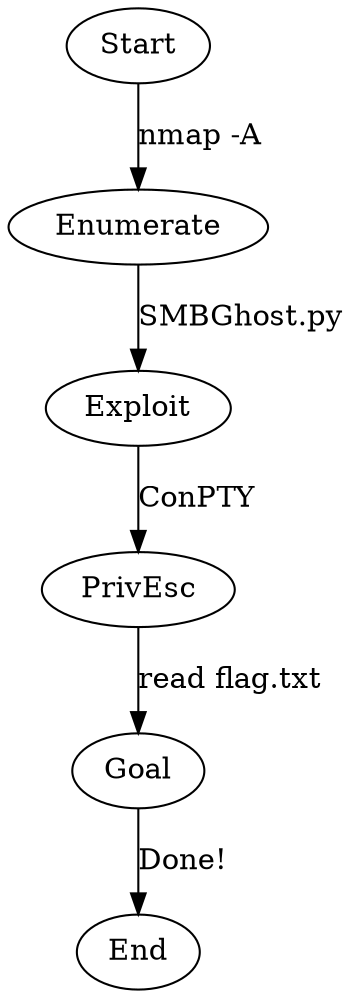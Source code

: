 digraph G {
  "Start";
  "Enumerate";
  "Exploit";
  "PrivEsc";
  "Goal";
  "End";
  "Start" -> "Enumerate" [label="nmap -A"];
  "Enumerate" -> "Exploit" [label="SMBGhost.py"];
  "Exploit" -> "PrivEsc" [label="ConPTY"];
  "PrivEsc" -> "Goal" [label="read flag.txt"];
  "Goal" -> "End" [label="Done!"];
}

